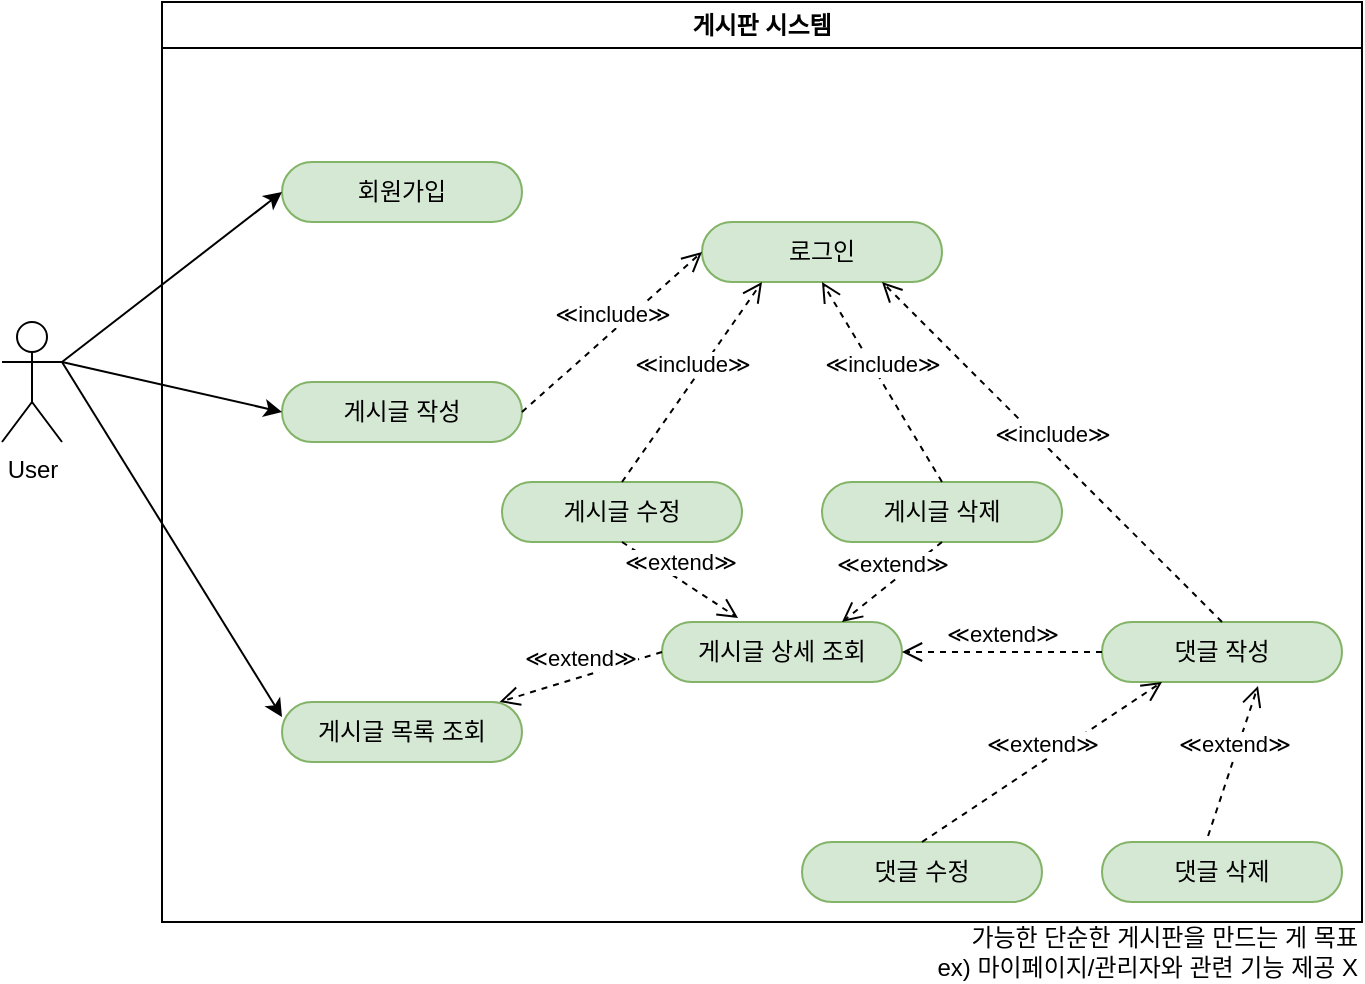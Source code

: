 <mxfile version="24.7.7">
  <diagram name="페이지-1" id="bU6yg6dmT5lOKHXtBOS7">
    <mxGraphModel dx="954" dy="640" grid="1" gridSize="10" guides="1" tooltips="1" connect="1" arrows="1" fold="1" page="1" pageScale="1" pageWidth="827" pageHeight="1169" math="0" shadow="0">
      <root>
        <mxCell id="0" />
        <mxCell id="1" parent="0" />
        <mxCell id="iSMBCSXNsCC7iIjNtbEA-33" value="게시판 시스템" style="swimlane;whiteSpace=wrap;html=1;" vertex="1" parent="1">
          <mxGeometry x="110" y="140" width="600" height="460" as="geometry" />
        </mxCell>
        <mxCell id="iSMBCSXNsCC7iIjNtbEA-5" value="게시글 작성" style="rounded=1;whiteSpace=wrap;html=1;arcSize=50;fillColor=#d5e8d4;strokeColor=#82b366;" vertex="1" parent="iSMBCSXNsCC7iIjNtbEA-33">
          <mxGeometry x="60" y="190" width="120" height="30" as="geometry" />
        </mxCell>
        <mxCell id="iSMBCSXNsCC7iIjNtbEA-8" value="게시글 목록 조회" style="rounded=1;whiteSpace=wrap;html=1;arcSize=50;fillColor=#d5e8d4;strokeColor=#82b366;" vertex="1" parent="iSMBCSXNsCC7iIjNtbEA-33">
          <mxGeometry x="60" y="350" width="120" height="30" as="geometry" />
        </mxCell>
        <mxCell id="iSMBCSXNsCC7iIjNtbEA-10" value="댓글 작성" style="rounded=1;whiteSpace=wrap;html=1;arcSize=50;fillColor=#d5e8d4;strokeColor=#82b366;" vertex="1" parent="iSMBCSXNsCC7iIjNtbEA-33">
          <mxGeometry x="470" y="310" width="120" height="30" as="geometry" />
        </mxCell>
        <mxCell id="iSMBCSXNsCC7iIjNtbEA-12" value="댓글 삭제" style="rounded=1;whiteSpace=wrap;html=1;arcSize=50;fillColor=#d5e8d4;strokeColor=#82b366;" vertex="1" parent="iSMBCSXNsCC7iIjNtbEA-33">
          <mxGeometry x="470" y="420" width="120" height="30" as="geometry" />
        </mxCell>
        <mxCell id="iSMBCSXNsCC7iIjNtbEA-11" value="댓글 수정" style="rounded=1;whiteSpace=wrap;html=1;arcSize=50;fillColor=#d5e8d4;strokeColor=#82b366;" vertex="1" parent="iSMBCSXNsCC7iIjNtbEA-33">
          <mxGeometry x="320" y="420" width="120" height="30" as="geometry" />
        </mxCell>
        <mxCell id="iSMBCSXNsCC7iIjNtbEA-28" value="≪extend≫" style="html=1;verticalAlign=bottom;endArrow=open;dashed=1;endSize=8;curved=0;rounded=0;exitX=0.5;exitY=0;exitDx=0;exitDy=0;entryX=0.25;entryY=1;entryDx=0;entryDy=0;" edge="1" parent="iSMBCSXNsCC7iIjNtbEA-33" source="iSMBCSXNsCC7iIjNtbEA-11" target="iSMBCSXNsCC7iIjNtbEA-10">
          <mxGeometry relative="1" as="geometry">
            <mxPoint x="10" y="454.5" as="sourcePoint" />
            <mxPoint x="-70" y="454.5" as="targetPoint" />
          </mxGeometry>
        </mxCell>
        <mxCell id="iSMBCSXNsCC7iIjNtbEA-25" value="≪extend≫" style="html=1;verticalAlign=bottom;endArrow=open;dashed=1;endSize=8;curved=0;rounded=0;entryX=0.65;entryY=1.067;entryDx=0;entryDy=0;entryPerimeter=0;exitX=0.442;exitY=-0.1;exitDx=0;exitDy=0;exitPerimeter=0;" edge="1" parent="iSMBCSXNsCC7iIjNtbEA-33" source="iSMBCSXNsCC7iIjNtbEA-12" target="iSMBCSXNsCC7iIjNtbEA-10">
          <mxGeometry relative="1" as="geometry">
            <mxPoint x="520" y="400" as="sourcePoint" />
            <mxPoint x="-70" y="454.5" as="targetPoint" />
          </mxGeometry>
        </mxCell>
        <mxCell id="iSMBCSXNsCC7iIjNtbEA-4" value="회원가입" style="rounded=1;whiteSpace=wrap;html=1;arcSize=50;fillColor=#d5e8d4;strokeColor=#82b366;" vertex="1" parent="iSMBCSXNsCC7iIjNtbEA-33">
          <mxGeometry x="60" y="80" width="120" height="30" as="geometry" />
        </mxCell>
        <mxCell id="iSMBCSXNsCC7iIjNtbEA-3" value="로그인" style="rounded=1;whiteSpace=wrap;html=1;arcSize=50;fillColor=#d5e8d4;strokeColor=#82b366;" vertex="1" parent="iSMBCSXNsCC7iIjNtbEA-33">
          <mxGeometry x="270" y="110" width="120" height="30" as="geometry" />
        </mxCell>
        <mxCell id="iSMBCSXNsCC7iIjNtbEA-16" value="≪include≫" style="html=1;verticalAlign=bottom;endArrow=open;dashed=1;endSize=8;curved=0;rounded=0;exitX=1;exitY=0.5;exitDx=0;exitDy=0;entryX=0;entryY=0.5;entryDx=0;entryDy=0;" edge="1" parent="iSMBCSXNsCC7iIjNtbEA-33" source="iSMBCSXNsCC7iIjNtbEA-5" target="iSMBCSXNsCC7iIjNtbEA-3">
          <mxGeometry relative="1" as="geometry">
            <mxPoint x="304" y="210" as="sourcePoint" />
            <mxPoint x="224" y="210" as="targetPoint" />
          </mxGeometry>
        </mxCell>
        <mxCell id="iSMBCSXNsCC7iIjNtbEA-36" value="≪include≫" style="html=1;verticalAlign=bottom;endArrow=open;dashed=1;endSize=8;curved=0;rounded=0;exitX=0.5;exitY=0;exitDx=0;exitDy=0;entryX=0.75;entryY=1;entryDx=0;entryDy=0;" edge="1" parent="iSMBCSXNsCC7iIjNtbEA-33" source="iSMBCSXNsCC7iIjNtbEA-10" target="iSMBCSXNsCC7iIjNtbEA-3">
          <mxGeometry relative="1" as="geometry">
            <mxPoint x="400" y="250" as="sourcePoint" />
            <mxPoint x="340" y="190" as="targetPoint" />
          </mxGeometry>
        </mxCell>
        <mxCell id="iSMBCSXNsCC7iIjNtbEA-1" value="User&lt;div&gt;&lt;br&gt;&lt;/div&gt;" style="shape=umlActor;verticalLabelPosition=bottom;verticalAlign=top;html=1;outlineConnect=0;" vertex="1" parent="1">
          <mxGeometry x="30" y="300" width="30" height="60" as="geometry" />
        </mxCell>
        <mxCell id="iSMBCSXNsCC7iIjNtbEA-6" value="게시글 수정" style="rounded=1;whiteSpace=wrap;html=1;arcSize=50;fillColor=#d5e8d4;strokeColor=#82b366;" vertex="1" parent="1">
          <mxGeometry x="280" y="380" width="120" height="30" as="geometry" />
        </mxCell>
        <mxCell id="iSMBCSXNsCC7iIjNtbEA-7" value="게시글 삭제" style="rounded=1;whiteSpace=wrap;html=1;arcSize=50;fillColor=#d5e8d4;strokeColor=#82b366;" vertex="1" parent="1">
          <mxGeometry x="440" y="380" width="120" height="30" as="geometry" />
        </mxCell>
        <mxCell id="iSMBCSXNsCC7iIjNtbEA-9" value="게시글 상세&lt;span style=&quot;background-color: initial;&quot;&gt;&amp;nbsp;조회&lt;/span&gt;" style="rounded=1;whiteSpace=wrap;html=1;arcSize=50;fillColor=#d5e8d4;strokeColor=#82b366;" vertex="1" parent="1">
          <mxGeometry x="360" y="450" width="120" height="30" as="geometry" />
        </mxCell>
        <mxCell id="iSMBCSXNsCC7iIjNtbEA-13" value="" style="endArrow=classic;html=1;rounded=0;entryX=0;entryY=0.5;entryDx=0;entryDy=0;exitX=1;exitY=0.333;exitDx=0;exitDy=0;exitPerimeter=0;" edge="1" parent="1" source="iSMBCSXNsCC7iIjNtbEA-1" target="iSMBCSXNsCC7iIjNtbEA-5">
          <mxGeometry width="50" height="50" relative="1" as="geometry">
            <mxPoint x="120" y="260" as="sourcePoint" />
            <mxPoint x="480" y="330" as="targetPoint" />
          </mxGeometry>
        </mxCell>
        <mxCell id="iSMBCSXNsCC7iIjNtbEA-14" value="" style="endArrow=classic;html=1;rounded=0;exitX=1;exitY=0.333;exitDx=0;exitDy=0;exitPerimeter=0;entryX=0;entryY=0.5;entryDx=0;entryDy=0;" edge="1" parent="1" source="iSMBCSXNsCC7iIjNtbEA-1" target="iSMBCSXNsCC7iIjNtbEA-4">
          <mxGeometry width="50" height="50" relative="1" as="geometry">
            <mxPoint x="430" y="380" as="sourcePoint" />
            <mxPoint x="180" y="180" as="targetPoint" />
          </mxGeometry>
        </mxCell>
        <mxCell id="iSMBCSXNsCC7iIjNtbEA-15" value="" style="endArrow=classic;html=1;rounded=0;entryX=0;entryY=0.25;entryDx=0;entryDy=0;exitX=1;exitY=0.333;exitDx=0;exitDy=0;exitPerimeter=0;" edge="1" parent="1" source="iSMBCSXNsCC7iIjNtbEA-1" target="iSMBCSXNsCC7iIjNtbEA-8">
          <mxGeometry width="50" height="50" relative="1" as="geometry">
            <mxPoint x="110" y="260" as="sourcePoint" />
            <mxPoint x="140" y="340" as="targetPoint" />
          </mxGeometry>
        </mxCell>
        <mxCell id="iSMBCSXNsCC7iIjNtbEA-23" value="≪extend≫" style="html=1;verticalAlign=bottom;endArrow=open;dashed=1;endSize=8;curved=0;rounded=0;exitX=0;exitY=0.5;exitDx=0;exitDy=0;" edge="1" parent="1" source="iSMBCSXNsCC7iIjNtbEA-9" target="iSMBCSXNsCC7iIjNtbEA-8">
          <mxGeometry relative="1" as="geometry">
            <mxPoint x="120" y="554.5" as="sourcePoint" />
            <mxPoint x="40" y="554.5" as="targetPoint" />
          </mxGeometry>
        </mxCell>
        <mxCell id="iSMBCSXNsCC7iIjNtbEA-24" value="≪extend≫" style="html=1;verticalAlign=bottom;endArrow=open;dashed=1;endSize=8;curved=0;rounded=0;entryX=1;entryY=0.5;entryDx=0;entryDy=0;exitX=0;exitY=0.5;exitDx=0;exitDy=0;" edge="1" parent="1" source="iSMBCSXNsCC7iIjNtbEA-10" target="iSMBCSXNsCC7iIjNtbEA-9">
          <mxGeometry relative="1" as="geometry">
            <mxPoint x="580" y="430" as="sourcePoint" />
            <mxPoint x="310" y="500" as="targetPoint" />
          </mxGeometry>
        </mxCell>
        <mxCell id="iSMBCSXNsCC7iIjNtbEA-29" value="≪extend≫" style="html=1;verticalAlign=bottom;endArrow=open;dashed=1;endSize=8;curved=0;rounded=0;exitX=0.5;exitY=1;exitDx=0;exitDy=0;entryX=0.317;entryY=-0.067;entryDx=0;entryDy=0;entryPerimeter=0;" edge="1" parent="1" source="iSMBCSXNsCC7iIjNtbEA-6" target="iSMBCSXNsCC7iIjNtbEA-9">
          <mxGeometry relative="1" as="geometry">
            <mxPoint x="50" y="594" as="sourcePoint" />
            <mxPoint x="100" y="594" as="targetPoint" />
          </mxGeometry>
        </mxCell>
        <mxCell id="iSMBCSXNsCC7iIjNtbEA-30" value="≪extend≫" style="html=1;verticalAlign=bottom;endArrow=open;dashed=1;endSize=8;curved=0;rounded=0;exitX=0.5;exitY=1;exitDx=0;exitDy=0;entryX=0.75;entryY=0;entryDx=0;entryDy=0;" edge="1" parent="1" source="iSMBCSXNsCC7iIjNtbEA-7" target="iSMBCSXNsCC7iIjNtbEA-9">
          <mxGeometry relative="1" as="geometry">
            <mxPoint x="350" y="420" as="sourcePoint" />
            <mxPoint x="408" y="458" as="targetPoint" />
          </mxGeometry>
        </mxCell>
        <mxCell id="iSMBCSXNsCC7iIjNtbEA-31" value="≪include≫" style="html=1;verticalAlign=bottom;endArrow=open;dashed=1;endSize=8;curved=0;rounded=0;exitX=0.5;exitY=0;exitDx=0;exitDy=0;entryX=0.25;entryY=1;entryDx=0;entryDy=0;" edge="1" parent="1" source="iSMBCSXNsCC7iIjNtbEA-6" target="iSMBCSXNsCC7iIjNtbEA-3">
          <mxGeometry relative="1" as="geometry">
            <mxPoint x="50" y="594" as="sourcePoint" />
            <mxPoint x="100" y="594" as="targetPoint" />
          </mxGeometry>
        </mxCell>
        <mxCell id="iSMBCSXNsCC7iIjNtbEA-32" value="≪include≫" style="html=1;verticalAlign=bottom;endArrow=open;dashed=1;endSize=8;curved=0;rounded=0;exitX=0.5;exitY=0;exitDx=0;exitDy=0;entryX=0.5;entryY=1;entryDx=0;entryDy=0;" edge="1" parent="1" source="iSMBCSXNsCC7iIjNtbEA-7" target="iSMBCSXNsCC7iIjNtbEA-3">
          <mxGeometry relative="1" as="geometry">
            <mxPoint x="60" y="604" as="sourcePoint" />
            <mxPoint x="110" y="604" as="targetPoint" />
          </mxGeometry>
        </mxCell>
        <mxCell id="iSMBCSXNsCC7iIjNtbEA-35" value="가능한 단순한 게시판을 만드는 게 목표&lt;div&gt;ex) 마이페이지/관리자와 관련 기능 제공 X&lt;/div&gt;" style="text;html=1;align=right;verticalAlign=middle;whiteSpace=wrap;rounded=0;" vertex="1" parent="1">
          <mxGeometry x="480" y="600" width="230" height="30" as="geometry" />
        </mxCell>
      </root>
    </mxGraphModel>
  </diagram>
</mxfile>
